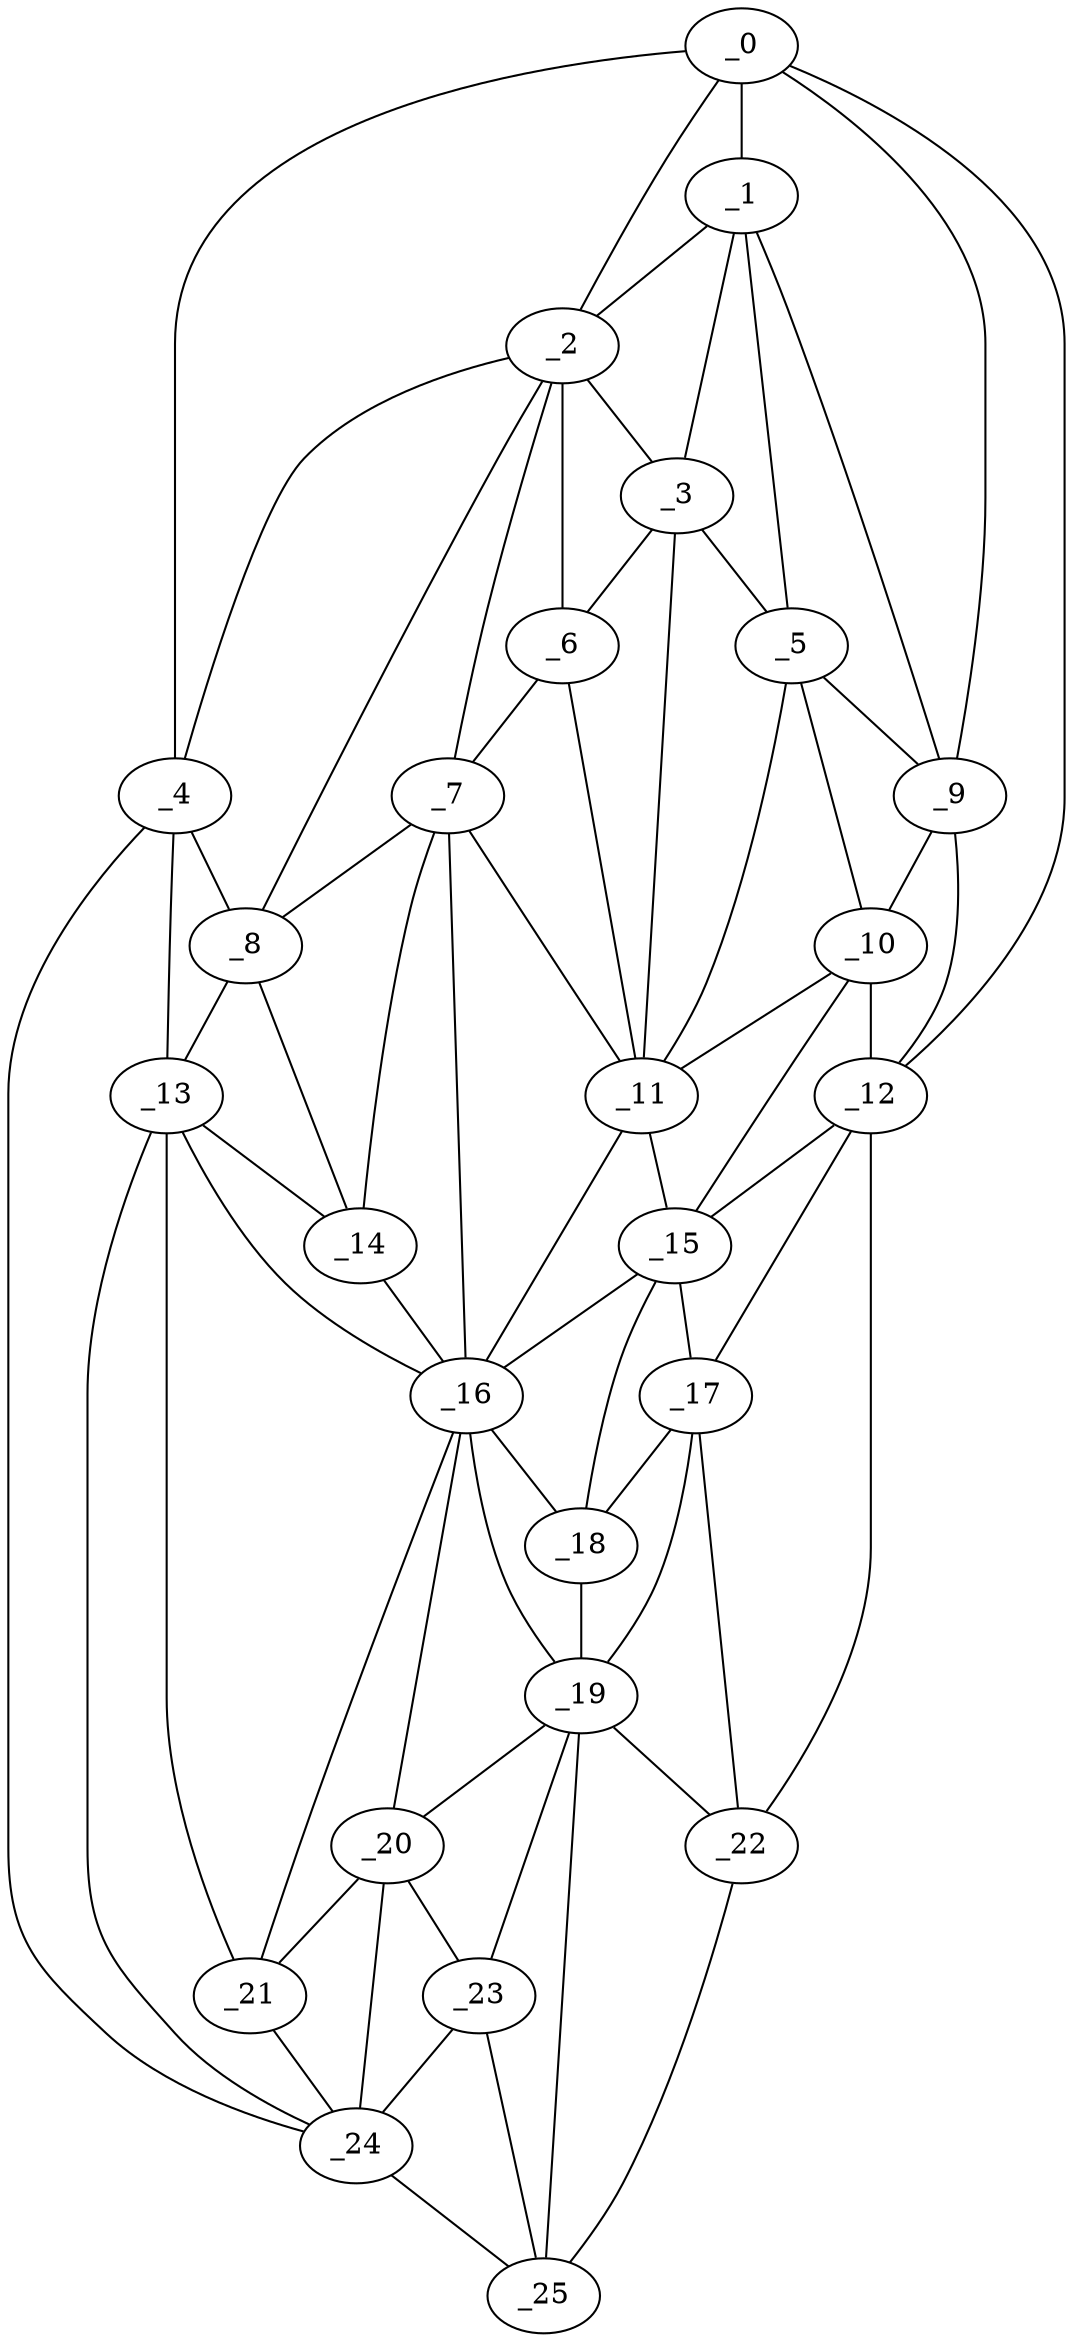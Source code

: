 graph "obj60__150.gxl" {
	_0	 [x=8,
		y=43];
	_1	 [x=30,
		y=40];
	_0 -- _1	 [valence=1];
	_2	 [x=36,
		y=59];
	_0 -- _2	 [valence=1];
	_4	 [x=56,
		y=101];
	_0 -- _4	 [valence=1];
	_9	 [x=64,
		y=31];
	_0 -- _9	 [valence=2];
	_12	 [x=71,
		y=29];
	_0 -- _12	 [valence=1];
	_1 -- _2	 [valence=2];
	_3	 [x=56,
		y=50];
	_1 -- _3	 [valence=2];
	_5	 [x=58,
		y=43];
	_1 -- _5	 [valence=2];
	_1 -- _9	 [valence=2];
	_2 -- _3	 [valence=1];
	_2 -- _4	 [valence=2];
	_6	 [x=58,
		y=57];
	_2 -- _6	 [valence=2];
	_7	 [x=60,
		y=64];
	_2 -- _7	 [valence=2];
	_8	 [x=60,
		y=76];
	_2 -- _8	 [valence=1];
	_3 -- _5	 [valence=1];
	_3 -- _6	 [valence=1];
	_11	 [x=70,
		y=45];
	_3 -- _11	 [valence=2];
	_4 -- _8	 [valence=2];
	_13	 [x=71,
		y=98];
	_4 -- _13	 [valence=1];
	_24	 [x=121,
		y=89];
	_4 -- _24	 [valence=1];
	_5 -- _9	 [valence=2];
	_10	 [x=69,
		y=41];
	_5 -- _10	 [valence=2];
	_5 -- _11	 [valence=2];
	_6 -- _7	 [valence=1];
	_6 -- _11	 [valence=2];
	_7 -- _8	 [valence=1];
	_7 -- _11	 [valence=2];
	_14	 [x=72,
		y=80];
	_7 -- _14	 [valence=2];
	_16	 [x=90,
		y=75];
	_7 -- _16	 [valence=2];
	_8 -- _13	 [valence=1];
	_8 -- _14	 [valence=2];
	_9 -- _10	 [valence=1];
	_9 -- _12	 [valence=2];
	_10 -- _11	 [valence=2];
	_10 -- _12	 [valence=2];
	_15	 [x=80,
		y=42];
	_10 -- _15	 [valence=2];
	_11 -- _15	 [valence=2];
	_11 -- _16	 [valence=1];
	_12 -- _15	 [valence=1];
	_17	 [x=92,
		y=37];
	_12 -- _17	 [valence=2];
	_22	 [x=115,
		y=27];
	_12 -- _22	 [valence=1];
	_13 -- _14	 [valence=2];
	_13 -- _16	 [valence=2];
	_21	 [x=110,
		y=90];
	_13 -- _21	 [valence=2];
	_13 -- _24	 [valence=2];
	_14 -- _16	 [valence=2];
	_15 -- _16	 [valence=2];
	_15 -- _17	 [valence=2];
	_18	 [x=94,
		y=44];
	_15 -- _18	 [valence=1];
	_16 -- _18	 [valence=2];
	_19	 [x=106,
		y=50];
	_16 -- _19	 [valence=1];
	_20	 [x=108,
		y=74];
	_16 -- _20	 [valence=2];
	_16 -- _21	 [valence=1];
	_17 -- _18	 [valence=2];
	_17 -- _19	 [valence=2];
	_17 -- _22	 [valence=1];
	_18 -- _19	 [valence=1];
	_19 -- _20	 [valence=2];
	_19 -- _22	 [valence=1];
	_23	 [x=119,
		y=65];
	_19 -- _23	 [valence=2];
	_25	 [x=124,
		y=43];
	_19 -- _25	 [valence=2];
	_20 -- _21	 [valence=2];
	_20 -- _23	 [valence=1];
	_20 -- _24	 [valence=2];
	_21 -- _24	 [valence=1];
	_22 -- _25	 [valence=1];
	_23 -- _24	 [valence=2];
	_23 -- _25	 [valence=1];
	_24 -- _25	 [valence=1];
}
